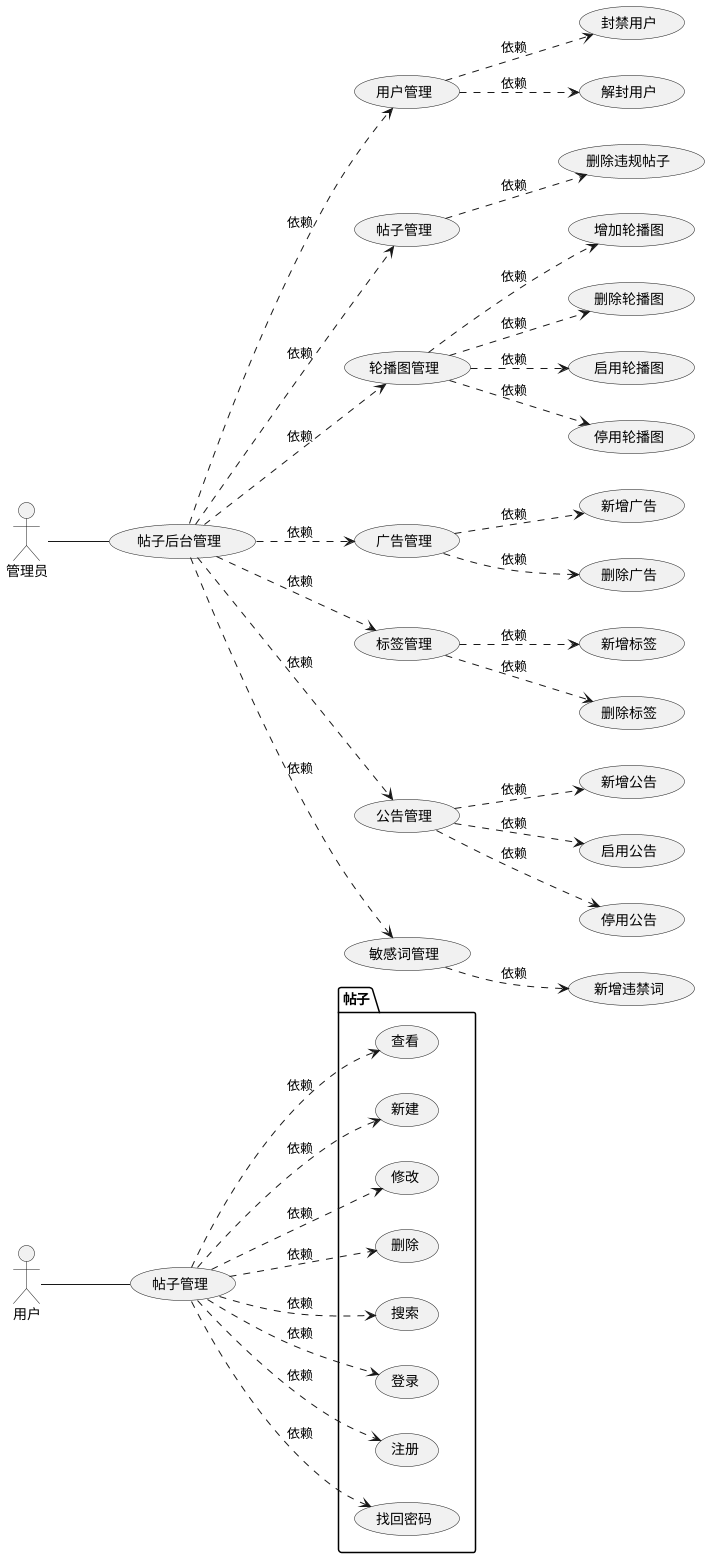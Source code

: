 @startuml
left to right direction
actor 用户 as u
actor 管理员 as g

usecase "帖子管理" as p

package 帖子{
    usecase "查看" as p1
    usecase "新建" as p2
    usecase "修改" as p3
    usecase "删除" as p4
    usecase "搜索" as p5
    usecase "登录" as p6
    usecase 注册 as p7
    usecase 找回密码 as p8
}



usecase "帖子后台管理" as pd

 usecase 用户管理 as pd1
 usecase 帖子管理 as pd2
 usecase 轮播图管理 as pd3
 usecase 广告管理 as pd4
 usecase 标签管理 as pd5
 usecase 公告管理 as pd6
 usecase 敏感词管理 as pd7


usecase 封禁用户 as pd1_1
usecase 解封用户 as pd1_2

usecase 删除违规帖子 as pd2_1

usecase 增加轮播图 as pd3_1
usecase 删除轮播图 as pd3_2
usecase 启用轮播图 as pd3_3
usecase 停用轮播图 as pd3_4

usecase 新增广告 as pd4_1
usecase 删除广告 as pd4_2


usecase 新增标签 as pd5_1
usecase 删除标签 as pd5_2

usecase 新增公告 as pd6_1
usecase 启用公告 as pd6_2
usecase 停用公告 as pd6_3

usecase 新增违禁词 as pd7_1





u -- p
p ..> p1:依赖
p ..> p2:依赖
p ..> p3:依赖
p ..> p4:依赖
p ..> p5:依赖
p ..> p6:依赖
p ..> p7:依赖
p ..> p8:依赖

g -- pd
pd ..> pd1:依赖
pd ..> pd2:依赖
pd ..> pd3:依赖
pd ..> pd4:依赖
pd ..> pd5:依赖
pd ..> pd6:依赖
pd ..> pd7:依赖


pd1 ..> pd1_1:依赖
pd1 ..> pd1_2:依赖

pd2 ..> pd2_1:依赖

pd3 ..> pd3_1:依赖
pd3 ..> pd3_2:依赖
pd3 ..> pd3_3:依赖
pd3 ..> pd3_4:依赖


pd4 ..> pd4_1:依赖
pd4 ..> pd4_2:依赖

pd5 ..> pd5_1:依赖
pd5 ..> pd5_2:依赖

pd6 ..> pd6_1:依赖
pd6 ..> pd6_2:依赖
pd6 ..> pd6_3:依赖

pd7 ..> pd7_1:依赖
@enduml
